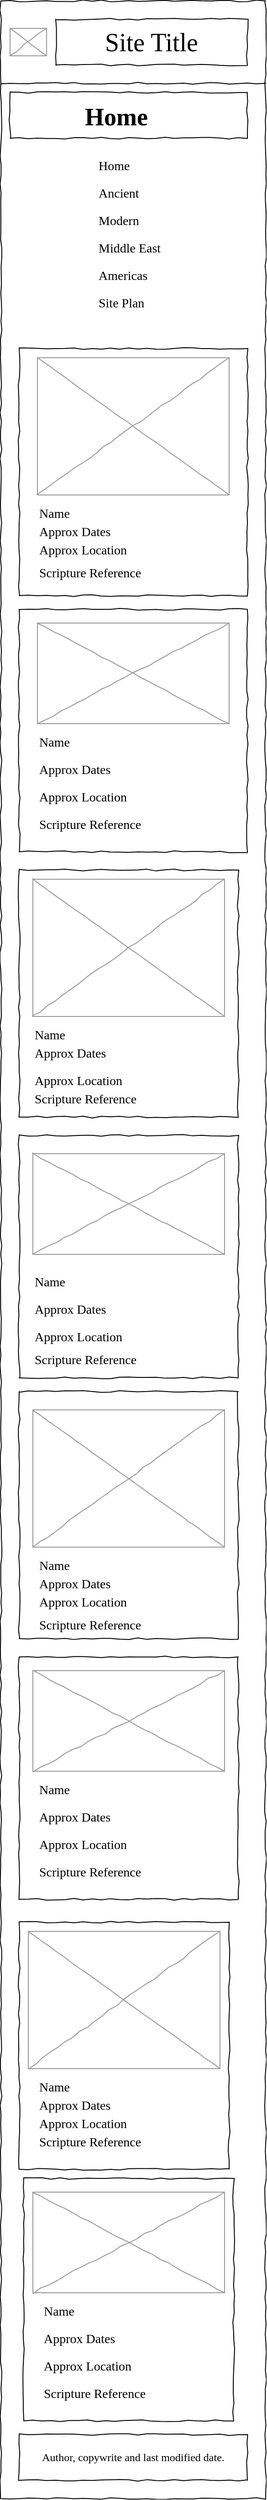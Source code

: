 <mxfile version="28.2.5">
  <diagram name="Page-1" id="03018318-947c-dd8e-b7a3-06fadd420f32">
    <mxGraphModel dx="1349" dy="1013" grid="1" gridSize="10" guides="1" tooltips="1" connect="1" arrows="1" fold="1" page="1" pageScale="1" pageWidth="1100" pageHeight="850" background="none" math="0" shadow="0">
      <root>
        <mxCell id="0" />
        <mxCell id="1" parent="0" />
        <mxCell id="677b7b8949515195-1" value="" style="whiteSpace=wrap;html=1;rounded=0;shadow=0;labelBackgroundColor=none;strokeColor=#000000;strokeWidth=1;fillColor=none;fontFamily=Verdana;fontSize=12;fontColor=#000000;align=center;comic=1;" parent="1" vertex="1">
          <mxGeometry x="20" y="20" width="290" height="2730" as="geometry" />
        </mxCell>
        <mxCell id="c-4HWmeBEpHvSTG7TaHF-5" value="" style="whiteSpace=wrap;html=1;rounded=0;shadow=0;labelBackgroundColor=none;strokeWidth=1;fillColor=none;fontFamily=Verdana;fontSize=12;align=center;comic=1;" parent="1" vertex="1">
          <mxGeometry x="40" y="400" width="250" height="270" as="geometry" />
        </mxCell>
        <mxCell id="677b7b8949515195-2" value="Site Title" style="whiteSpace=wrap;html=1;rounded=0;shadow=0;labelBackgroundColor=none;strokeWidth=1;fontFamily=Verdana;fontSize=28;align=center;comic=1;" parent="1" vertex="1">
          <mxGeometry x="80" y="40" width="210" height="50" as="geometry" />
        </mxCell>
        <mxCell id="677b7b8949515195-4" value="Home" style="text;html=1;points=[];align=left;verticalAlign=top;spacingTop=-4;fontSize=14;fontFamily=Verdana" parent="1" vertex="1">
          <mxGeometry x="125" y="190" width="60" height="20" as="geometry" />
        </mxCell>
        <mxCell id="677b7b8949515195-5" value="Ancient" style="text;html=1;points=[];align=left;verticalAlign=top;spacingTop=-4;fontSize=14;fontFamily=Verdana" parent="1" vertex="1">
          <mxGeometry x="125" y="220" width="60" height="20" as="geometry" />
        </mxCell>
        <mxCell id="677b7b8949515195-6" value="Modern" style="text;html=1;points=[];align=left;verticalAlign=top;spacingTop=-4;fontSize=14;fontFamily=Verdana" parent="1" vertex="1">
          <mxGeometry x="125" y="250" width="60" height="20" as="geometry" />
        </mxCell>
        <mxCell id="677b7b8949515195-7" value="Middle East" style="text;html=1;points=[];align=left;verticalAlign=top;spacingTop=-4;fontSize=14;fontFamily=Verdana" parent="1" vertex="1">
          <mxGeometry x="125" y="280" width="60" height="20" as="geometry" />
        </mxCell>
        <mxCell id="677b7b8949515195-9" value="" style="line;strokeWidth=1;html=1;rounded=0;shadow=0;labelBackgroundColor=none;fillColor=none;fontFamily=Verdana;fontSize=14;fontColor=#000000;align=center;comic=1;" parent="1" vertex="1">
          <mxGeometry x="20" y="70" width="290" height="80" as="geometry" />
        </mxCell>
        <mxCell id="677b7b8949515195-10" value="" style="whiteSpace=wrap;html=1;rounded=0;shadow=0;labelBackgroundColor=none;strokeWidth=1;fillColor=none;fontFamily=Verdana;fontSize=12;align=center;comic=1;" parent="1" vertex="1">
          <mxGeometry x="30" y="120" width="260" height="50" as="geometry" />
        </mxCell>
        <mxCell id="677b7b8949515195-11" value="Home" style="text;html=1;points=[];align=left;verticalAlign=top;spacingTop=-4;fontSize=27;fontFamily=Verdana;fontStyle=1" parent="1" vertex="1">
          <mxGeometry x="110" y="127.5" width="100" height="35" as="geometry" />
        </mxCell>
        <mxCell id="677b7b8949515195-16" value="" style="verticalLabelPosition=bottom;shadow=0;dashed=0;align=center;html=1;verticalAlign=top;strokeWidth=1;shape=mxgraph.mockup.graphics.simpleIcon;strokeColor=#999999;rounded=0;labelBackgroundColor=none;fontFamily=Verdana;fontSize=14;fontColor=#000000;comic=1;" parent="1" vertex="1">
          <mxGeometry x="60" y="410" width="210" height="150" as="geometry" />
        </mxCell>
        <mxCell id="677b7b8949515195-25" value="" style="whiteSpace=wrap;html=1;rounded=0;shadow=0;labelBackgroundColor=none;strokeWidth=1;fillColor=none;fontFamily=Verdana;fontSize=12;align=center;comic=1;" parent="1" vertex="1">
          <mxGeometry x="40" y="970" width="240" height="270" as="geometry" />
        </mxCell>
        <mxCell id="677b7b8949515195-44" value="Name" style="text;html=1;points=[];align=left;verticalAlign=top;spacingTop=-4;fontSize=14;fontFamily=Verdana" parent="1" vertex="1">
          <mxGeometry x="60" y="570" width="170" height="20" as="geometry" />
        </mxCell>
        <mxCell id="677b7b8949515195-45" value="Approx Dates" style="text;html=1;points=[];align=left;verticalAlign=top;spacingTop=-4;fontSize=14;fontFamily=Verdana" parent="1" vertex="1">
          <mxGeometry x="60" y="590" width="170" height="20" as="geometry" />
        </mxCell>
        <mxCell id="677b7b8949515195-48" value="Approx Location" style="text;html=1;points=[];align=left;verticalAlign=top;spacingTop=-4;fontSize=14;fontFamily=Verdana" parent="1" vertex="1">
          <mxGeometry x="60" y="610" width="170" height="20" as="geometry" />
        </mxCell>
        <mxCell id="677b7b8949515195-49" value="Scripture Reference" style="text;html=1;points=[];align=left;verticalAlign=top;spacingTop=-4;fontSize=14;fontFamily=Verdana" parent="1" vertex="1">
          <mxGeometry x="60" y="635" width="170" height="20" as="geometry" />
        </mxCell>
        <mxCell id="c-4HWmeBEpHvSTG7TaHF-1" value="Americas" style="text;html=1;points=[];align=left;verticalAlign=top;spacingTop=-4;fontSize=14;fontFamily=Verdana" parent="1" vertex="1">
          <mxGeometry x="125" y="310" width="60" height="20" as="geometry" />
        </mxCell>
        <mxCell id="c-4HWmeBEpHvSTG7TaHF-2" value="Site Plan" style="text;html=1;points=[];align=left;verticalAlign=top;spacingTop=-4;fontSize=14;fontFamily=Verdana" parent="1" vertex="1">
          <mxGeometry x="125" y="340" width="60" height="20" as="geometry" />
        </mxCell>
        <mxCell id="c-4HWmeBEpHvSTG7TaHF-9" value="" style="whiteSpace=wrap;html=1;rounded=0;shadow=0;labelBackgroundColor=none;strokeWidth=1;fillColor=none;fontFamily=Verdana;fontSize=12;align=center;comic=1;" parent="1" vertex="1">
          <mxGeometry x="40" y="1540" width="240" height="270" as="geometry" />
        </mxCell>
        <mxCell id="c-4HWmeBEpHvSTG7TaHF-10" value="" style="whiteSpace=wrap;html=1;rounded=0;shadow=0;labelBackgroundColor=none;strokeWidth=1;fillColor=none;fontFamily=Verdana;fontSize=12;align=center;comic=1;" parent="1" vertex="1">
          <mxGeometry x="40" y="2120" width="230" height="270" as="geometry" />
        </mxCell>
        <mxCell id="c-4HWmeBEpHvSTG7TaHF-11" value="" style="verticalLabelPosition=bottom;shadow=0;dashed=0;align=center;html=1;verticalAlign=top;strokeWidth=1;shape=mxgraph.mockup.graphics.simpleIcon;strokeColor=#999999;rounded=0;labelBackgroundColor=none;fontFamily=Verdana;fontSize=14;fontColor=#000000;comic=1;" parent="1" vertex="1">
          <mxGeometry x="55" y="980" width="210" height="150" as="geometry" />
        </mxCell>
        <mxCell id="c-4HWmeBEpHvSTG7TaHF-12" value="" style="verticalLabelPosition=bottom;shadow=0;dashed=0;align=center;html=1;verticalAlign=top;strokeWidth=1;shape=mxgraph.mockup.graphics.simpleIcon;strokeColor=#999999;rounded=0;labelBackgroundColor=none;fontFamily=Verdana;fontSize=14;fontColor=#000000;comic=1;" parent="1" vertex="1">
          <mxGeometry x="55" y="1560" width="210" height="150" as="geometry" />
        </mxCell>
        <mxCell id="c-4HWmeBEpHvSTG7TaHF-13" value="" style="verticalLabelPosition=bottom;shadow=0;dashed=0;align=center;html=1;verticalAlign=top;strokeWidth=1;shape=mxgraph.mockup.graphics.simpleIcon;strokeColor=#999999;rounded=0;labelBackgroundColor=none;fontFamily=Verdana;fontSize=14;fontColor=#000000;comic=1;" parent="1" vertex="1">
          <mxGeometry x="50" y="2130" width="210" height="150" as="geometry" />
        </mxCell>
        <mxCell id="c-4HWmeBEpHvSTG7TaHF-14" value="Name" style="text;html=1;points=[];align=left;verticalAlign=top;spacingTop=-4;fontSize=14;fontFamily=Verdana" parent="1" vertex="1">
          <mxGeometry x="55" y="1140" width="170" height="20" as="geometry" />
        </mxCell>
        <mxCell id="c-4HWmeBEpHvSTG7TaHF-16" value="Name" style="text;html=1;points=[];align=left;verticalAlign=top;spacingTop=-4;fontSize=14;fontFamily=Verdana" parent="1" vertex="1">
          <mxGeometry x="60" y="2290" width="170" height="20" as="geometry" />
        </mxCell>
        <mxCell id="c-4HWmeBEpHvSTG7TaHF-17" value="Approx Dates" style="text;html=1;points=[];align=left;verticalAlign=top;spacingTop=-4;fontSize=14;fontFamily=Verdana" parent="1" vertex="1">
          <mxGeometry x="55" y="1160" width="170" height="20" as="geometry" />
        </mxCell>
        <mxCell id="c-4HWmeBEpHvSTG7TaHF-19" value="Approx Dates" style="text;html=1;points=[];align=left;verticalAlign=top;spacingTop=-4;fontSize=14;fontFamily=Verdana" parent="1" vertex="1">
          <mxGeometry x="60" y="2310" width="170" height="20" as="geometry" />
        </mxCell>
        <mxCell id="c-4HWmeBEpHvSTG7TaHF-21" value="Approx Location" style="text;html=1;points=[];align=left;verticalAlign=top;spacingTop=-4;fontSize=14;fontFamily=Verdana" parent="1" vertex="1">
          <mxGeometry x="55" y="1190" width="170" height="20" as="geometry" />
        </mxCell>
        <mxCell id="c-4HWmeBEpHvSTG7TaHF-23" value="Approx Location" style="text;html=1;points=[];align=left;verticalAlign=top;spacingTop=-4;fontSize=14;fontFamily=Verdana" parent="1" vertex="1">
          <mxGeometry x="60" y="2330" width="170" height="20" as="geometry" />
        </mxCell>
        <mxCell id="c-4HWmeBEpHvSTG7TaHF-24" value="Scripture Reference" style="text;html=1;points=[];align=left;verticalAlign=top;spacingTop=-4;fontSize=14;fontFamily=Verdana" parent="1" vertex="1">
          <mxGeometry x="55" y="1210" width="170" height="30" as="geometry" />
        </mxCell>
        <mxCell id="c-4HWmeBEpHvSTG7TaHF-26" value="Scripture Reference" style="text;html=1;points=[];align=left;verticalAlign=top;spacingTop=-4;fontSize=14;fontFamily=Verdana" parent="1" vertex="1">
          <mxGeometry x="60" y="2350" width="170" height="20" as="geometry" />
        </mxCell>
        <mxCell id="c-4HWmeBEpHvSTG7TaHF-27" value="" style="whiteSpace=wrap;html=1;rounded=0;shadow=0;labelBackgroundColor=none;strokeWidth=1;fillColor=none;fontFamily=Verdana;fontSize=12;align=center;comic=1;" parent="1" vertex="1">
          <mxGeometry x="40" y="685" width="250" height="265" as="geometry" />
        </mxCell>
        <mxCell id="c-4HWmeBEpHvSTG7TaHF-28" value="" style="whiteSpace=wrap;html=1;rounded=0;shadow=0;labelBackgroundColor=none;strokeWidth=1;fillColor=none;fontFamily=Verdana;fontSize=12;align=center;comic=1;" parent="1" vertex="1">
          <mxGeometry x="40" y="1260" width="240" height="265" as="geometry" />
        </mxCell>
        <mxCell id="c-4HWmeBEpHvSTG7TaHF-30" value="" style="whiteSpace=wrap;html=1;rounded=0;shadow=0;labelBackgroundColor=none;strokeWidth=1;fillColor=none;fontFamily=Verdana;fontSize=12;align=center;comic=1;" parent="1" vertex="1">
          <mxGeometry x="45" y="2400" width="230" height="265" as="geometry" />
        </mxCell>
        <mxCell id="c-4HWmeBEpHvSTG7TaHF-31" value="" style="verticalLabelPosition=bottom;shadow=0;dashed=0;align=center;html=1;verticalAlign=top;strokeWidth=1;shape=mxgraph.mockup.graphics.simpleIcon;strokeColor=#999999;rounded=0;labelBackgroundColor=none;fontFamily=Verdana;fontSize=14;fontColor=#000000;comic=1;" parent="1" vertex="1">
          <mxGeometry x="60" y="700" width="210" height="110" as="geometry" />
        </mxCell>
        <mxCell id="c-4HWmeBEpHvSTG7TaHF-32" value="" style="verticalLabelPosition=bottom;shadow=0;dashed=0;align=center;html=1;verticalAlign=top;strokeWidth=1;shape=mxgraph.mockup.graphics.simpleIcon;strokeColor=#999999;rounded=0;labelBackgroundColor=none;fontFamily=Verdana;fontSize=14;fontColor=#000000;comic=1;" parent="1" vertex="1">
          <mxGeometry x="55" y="1280" width="210" height="110" as="geometry" />
        </mxCell>
        <mxCell id="c-4HWmeBEpHvSTG7TaHF-34" value="" style="verticalLabelPosition=bottom;shadow=0;dashed=0;align=center;html=1;verticalAlign=top;strokeWidth=1;shape=mxgraph.mockup.graphics.simpleIcon;strokeColor=#999999;rounded=0;labelBackgroundColor=none;fontFamily=Verdana;fontSize=14;fontColor=#000000;comic=1;" parent="1" vertex="1">
          <mxGeometry x="55" y="2415" width="210" height="110" as="geometry" />
        </mxCell>
        <mxCell id="c-4HWmeBEpHvSTG7TaHF-35" value="Name" style="text;html=1;points=[];align=left;verticalAlign=top;spacingTop=-4;fontSize=14;fontFamily=Verdana" parent="1" vertex="1">
          <mxGeometry x="60" y="820" width="170" height="20" as="geometry" />
        </mxCell>
        <mxCell id="c-4HWmeBEpHvSTG7TaHF-36" value="Name" style="text;html=1;points=[];align=left;verticalAlign=top;spacingTop=-4;fontSize=14;fontFamily=Verdana" parent="1" vertex="1">
          <mxGeometry x="55" y="1410" width="170" height="20" as="geometry" />
        </mxCell>
        <mxCell id="c-4HWmeBEpHvSTG7TaHF-38" value="Name" style="text;html=1;points=[];align=left;verticalAlign=top;spacingTop=-4;fontSize=14;fontFamily=Verdana" parent="1" vertex="1">
          <mxGeometry x="65" y="2535" width="170" height="20" as="geometry" />
        </mxCell>
        <mxCell id="c-4HWmeBEpHvSTG7TaHF-39" value="Approx Dates" style="text;html=1;points=[];align=left;verticalAlign=top;spacingTop=-4;fontSize=14;fontFamily=Verdana" parent="1" vertex="1">
          <mxGeometry x="60" y="850" width="170" height="20" as="geometry" />
        </mxCell>
        <mxCell id="c-4HWmeBEpHvSTG7TaHF-40" value="Approx Dates" style="text;html=1;points=[];align=left;verticalAlign=top;spacingTop=-4;fontSize=14;fontFamily=Verdana" parent="1" vertex="1">
          <mxGeometry x="55" y="1440" width="170" height="20" as="geometry" />
        </mxCell>
        <mxCell id="c-4HWmeBEpHvSTG7TaHF-42" value="Approx Dates" style="text;html=1;points=[];align=left;verticalAlign=top;spacingTop=-4;fontSize=14;fontFamily=Verdana" parent="1" vertex="1">
          <mxGeometry x="65" y="2565" width="170" height="20" as="geometry" />
        </mxCell>
        <mxCell id="c-4HWmeBEpHvSTG7TaHF-43" value="Approx Location" style="text;html=1;points=[];align=left;verticalAlign=top;spacingTop=-4;fontSize=14;fontFamily=Verdana" parent="1" vertex="1">
          <mxGeometry x="60" y="880" width="170" height="20" as="geometry" />
        </mxCell>
        <mxCell id="c-4HWmeBEpHvSTG7TaHF-44" value="Approx Location" style="text;html=1;points=[];align=left;verticalAlign=top;spacingTop=-4;fontSize=14;fontFamily=Verdana" parent="1" vertex="1">
          <mxGeometry x="55" y="1470" width="170" height="20" as="geometry" />
        </mxCell>
        <mxCell id="c-4HWmeBEpHvSTG7TaHF-46" value="Approx Location" style="text;html=1;points=[];align=left;verticalAlign=top;spacingTop=-4;fontSize=14;fontFamily=Verdana" parent="1" vertex="1">
          <mxGeometry x="65" y="2595" width="170" height="20" as="geometry" />
        </mxCell>
        <mxCell id="c-4HWmeBEpHvSTG7TaHF-48" value="Scripture Reference" style="text;html=1;points=[];align=left;verticalAlign=top;spacingTop=-4;fontSize=14;fontFamily=Verdana" parent="1" vertex="1">
          <mxGeometry x="60" y="910" width="170" height="20" as="geometry" />
        </mxCell>
        <mxCell id="c-4HWmeBEpHvSTG7TaHF-49" value="Scripture Reference" style="text;html=1;points=[];align=left;verticalAlign=top;spacingTop=-4;fontSize=14;fontFamily=Verdana" parent="1" vertex="1">
          <mxGeometry x="55" y="1495" width="170" height="20" as="geometry" />
        </mxCell>
        <mxCell id="c-4HWmeBEpHvSTG7TaHF-51" value="Scripture Reference" style="text;html=1;points=[];align=left;verticalAlign=top;spacingTop=-4;fontSize=14;fontFamily=Verdana" parent="1" vertex="1">
          <mxGeometry x="65" y="2625" width="170" height="20" as="geometry" />
        </mxCell>
        <mxCell id="CO7JuL2mdZ24rX1aL2eG-3" value="Author, copywrite and last modified date." style="whiteSpace=wrap;html=1;rounded=0;shadow=0;labelBackgroundColor=none;strokeWidth=1;fillColor=none;fontFamily=Verdana;fontSize=12;align=center;comic=1;" parent="1" vertex="1">
          <mxGeometry x="40" y="2680" width="250" height="50" as="geometry" />
        </mxCell>
        <mxCell id="c-4HWmeBEpHvSTG7TaHF-15" value="Name" style="text;html=1;points=[];align=left;verticalAlign=top;spacingTop=-4;fontSize=14;fontFamily=Verdana" parent="1" vertex="1">
          <mxGeometry x="60" y="1720" width="170" height="20" as="geometry" />
        </mxCell>
        <mxCell id="c-4HWmeBEpHvSTG7TaHF-18" value="Approx Dates" style="text;html=1;points=[];align=left;verticalAlign=top;spacingTop=-4;fontSize=14;fontFamily=Verdana" parent="1" vertex="1">
          <mxGeometry x="60" y="1740" width="170" height="20" as="geometry" />
        </mxCell>
        <mxCell id="c-4HWmeBEpHvSTG7TaHF-22" value="Approx Location" style="text;html=1;points=[];align=left;verticalAlign=top;spacingTop=-4;fontSize=14;fontFamily=Verdana" parent="1" vertex="1">
          <mxGeometry x="60" y="1760" width="170" height="20" as="geometry" />
        </mxCell>
        <mxCell id="c-4HWmeBEpHvSTG7TaHF-25" value="Scripture Reference" style="text;html=1;points=[];align=left;verticalAlign=top;spacingTop=-4;fontSize=14;fontFamily=Verdana" parent="1" vertex="1">
          <mxGeometry x="60" y="1785" width="170" height="20" as="geometry" />
        </mxCell>
        <mxCell id="c-4HWmeBEpHvSTG7TaHF-29" value="" style="whiteSpace=wrap;html=1;rounded=0;shadow=0;labelBackgroundColor=none;strokeWidth=1;fillColor=none;fontFamily=Verdana;fontSize=12;align=center;comic=1;" parent="1" vertex="1">
          <mxGeometry x="40" y="1830" width="240" height="265" as="geometry" />
        </mxCell>
        <mxCell id="c-4HWmeBEpHvSTG7TaHF-33" value="" style="verticalLabelPosition=bottom;shadow=0;dashed=0;align=center;html=1;verticalAlign=top;strokeWidth=1;shape=mxgraph.mockup.graphics.simpleIcon;strokeColor=#999999;rounded=0;labelBackgroundColor=none;fontFamily=Verdana;fontSize=14;fontColor=#000000;comic=1;" parent="1" vertex="1">
          <mxGeometry x="55" y="1845" width="210" height="110" as="geometry" />
        </mxCell>
        <mxCell id="c-4HWmeBEpHvSTG7TaHF-37" value="Name" style="text;html=1;points=[];align=left;verticalAlign=top;spacingTop=-4;fontSize=14;fontFamily=Verdana" parent="1" vertex="1">
          <mxGeometry x="60" y="1965" width="170" height="20" as="geometry" />
        </mxCell>
        <mxCell id="c-4HWmeBEpHvSTG7TaHF-41" value="Approx Dates" style="text;html=1;points=[];align=left;verticalAlign=top;spacingTop=-4;fontSize=14;fontFamily=Verdana" parent="1" vertex="1">
          <mxGeometry x="60" y="1995" width="170" height="20" as="geometry" />
        </mxCell>
        <mxCell id="c-4HWmeBEpHvSTG7TaHF-45" value="Approx Location" style="text;html=1;points=[];align=left;verticalAlign=top;spacingTop=-4;fontSize=14;fontFamily=Verdana" parent="1" vertex="1">
          <mxGeometry x="60" y="2025" width="170" height="20" as="geometry" />
        </mxCell>
        <mxCell id="c-4HWmeBEpHvSTG7TaHF-50" value="Scripture Reference" style="text;html=1;points=[];align=left;verticalAlign=top;spacingTop=-4;fontSize=14;fontFamily=Verdana" parent="1" vertex="1">
          <mxGeometry x="60" y="2055" width="170" height="20" as="geometry" />
        </mxCell>
        <mxCell id="5ejmpqrlfL7rt3FG_SgN-3" value="" style="verticalLabelPosition=bottom;shadow=0;dashed=0;align=center;html=1;verticalAlign=top;strokeWidth=1;shape=mxgraph.mockup.graphics.simpleIcon;strokeColor=#999999;rounded=0;labelBackgroundColor=none;fontFamily=Verdana;fontSize=14;fontColor=#000000;comic=1;" vertex="1" parent="1">
          <mxGeometry x="30" y="50" width="40" height="30" as="geometry" />
        </mxCell>
      </root>
    </mxGraphModel>
  </diagram>
</mxfile>
